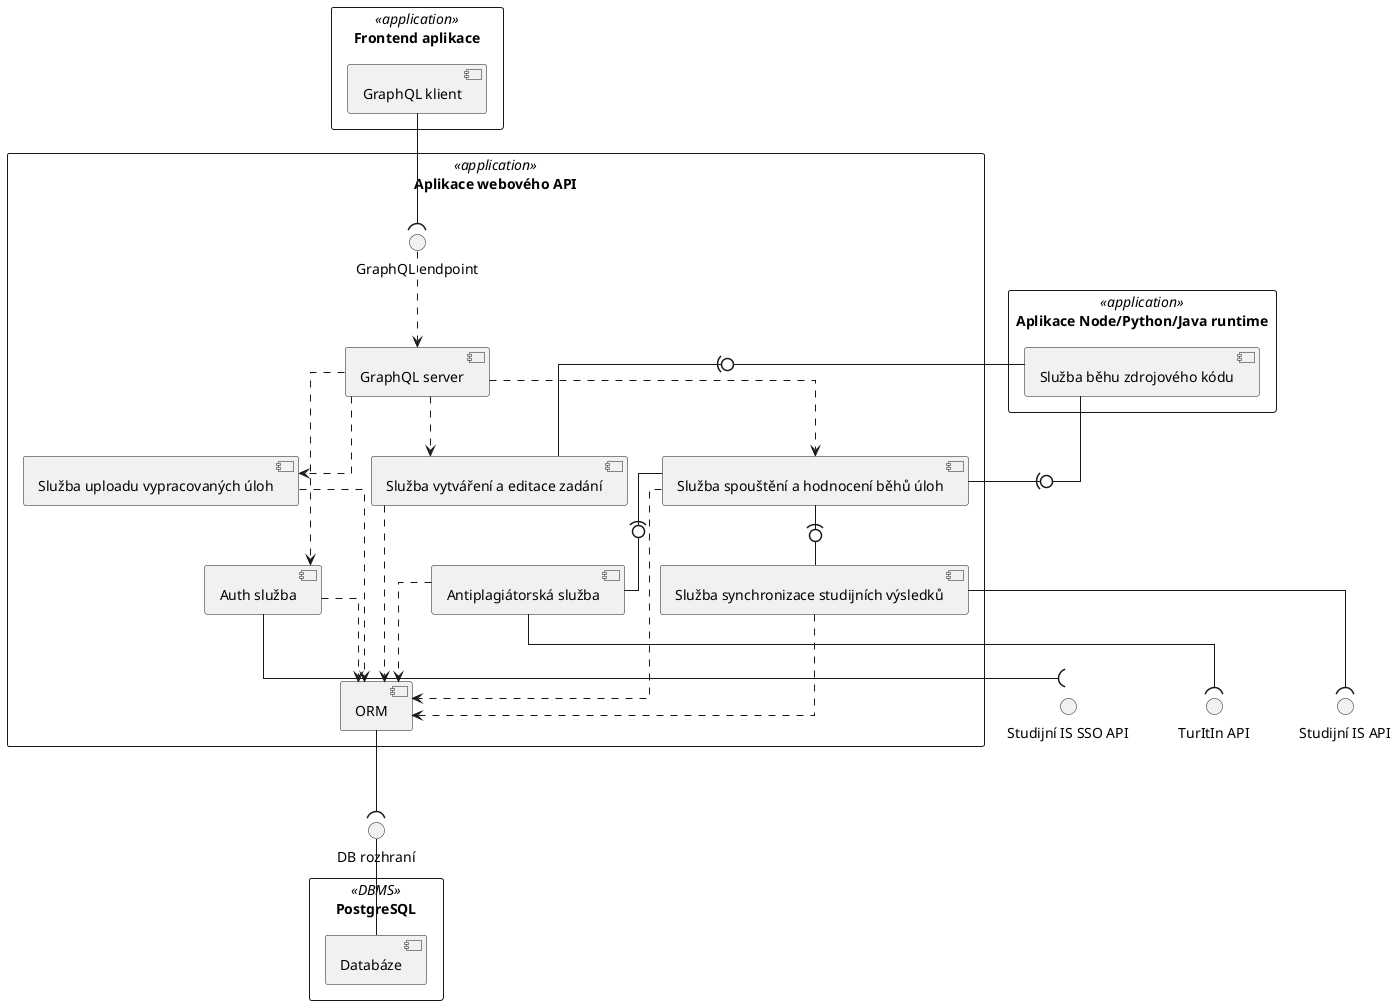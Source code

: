 @startuml
skinparam linetype ortho

rectangle "Frontend aplikace" <<application>> as frontendApp {
    component "GraphQL klient" as graphqlClient
}

rectangle "Aplikace webového API" <<application>> as webApiApp {
    component "GraphQL server" as graphqlServer
    component "Antiplagiátorská služba" as antiplagiarismService
    component "Auth služba" as authService
    component "Služba synchronizace studijních výsledků" as gradingSyncService
    component "Služba spouštění a hodnocení běhů úloh" as assesmentRuntimeAndEvaluationService
    component "Služba vytváření a editace zadání" as assessmentCreationService
    component "Služba uploadu vypracovaných úloh" as uploadService
    component "ORM" as ORM

    interface "GraphQL endpoint" as graphqlInterface
}

rectangle "Aplikace Node/Python/Java runtime" <<application>> as runtimeEnv {
    component "Služba běhu zdrojového kódu" as runtimeService
}

rectangle "PostgreSQL" <<DBMS>> {
    component "Databáze" as DB
}


interface "TurItIn API" as turnitinAPI
interface "Studijní IS SSO API" as studyISSSO
interface "Studijní IS API" as studyISAPI
interface "DB rozhraní" as dbInterface


graphqlClient --( graphqlInterface
graphqlInterface ..> graphqlServer

graphqlServer ..> assessmentCreationService
graphqlServer ..> assesmentRuntimeAndEvaluationService
graphqlServer ..> authService
graphqlServer ..> uploadService

assesmentRuntimeAndEvaluationService -(0- gradingSyncService
assesmentRuntimeAndEvaluationService -(0- antiplagiarismService

assesmentRuntimeAndEvaluationService -u(0- runtimeService
assessmentCreationService -u(0- runtimeService


antiplagiarismService --( turnitinAPI
authService --( studyISSSO
gradingSyncService --( studyISAPI

assessmentCreationService ..> ORM
assesmentRuntimeAndEvaluationService ..> ORM
uploadService ..> ORM
gradingSyncService ..> ORM
antiplagiarismService ..> ORM
authService ..> ORM


ORM --( dbInterface
dbInterface -- DB


@enduml